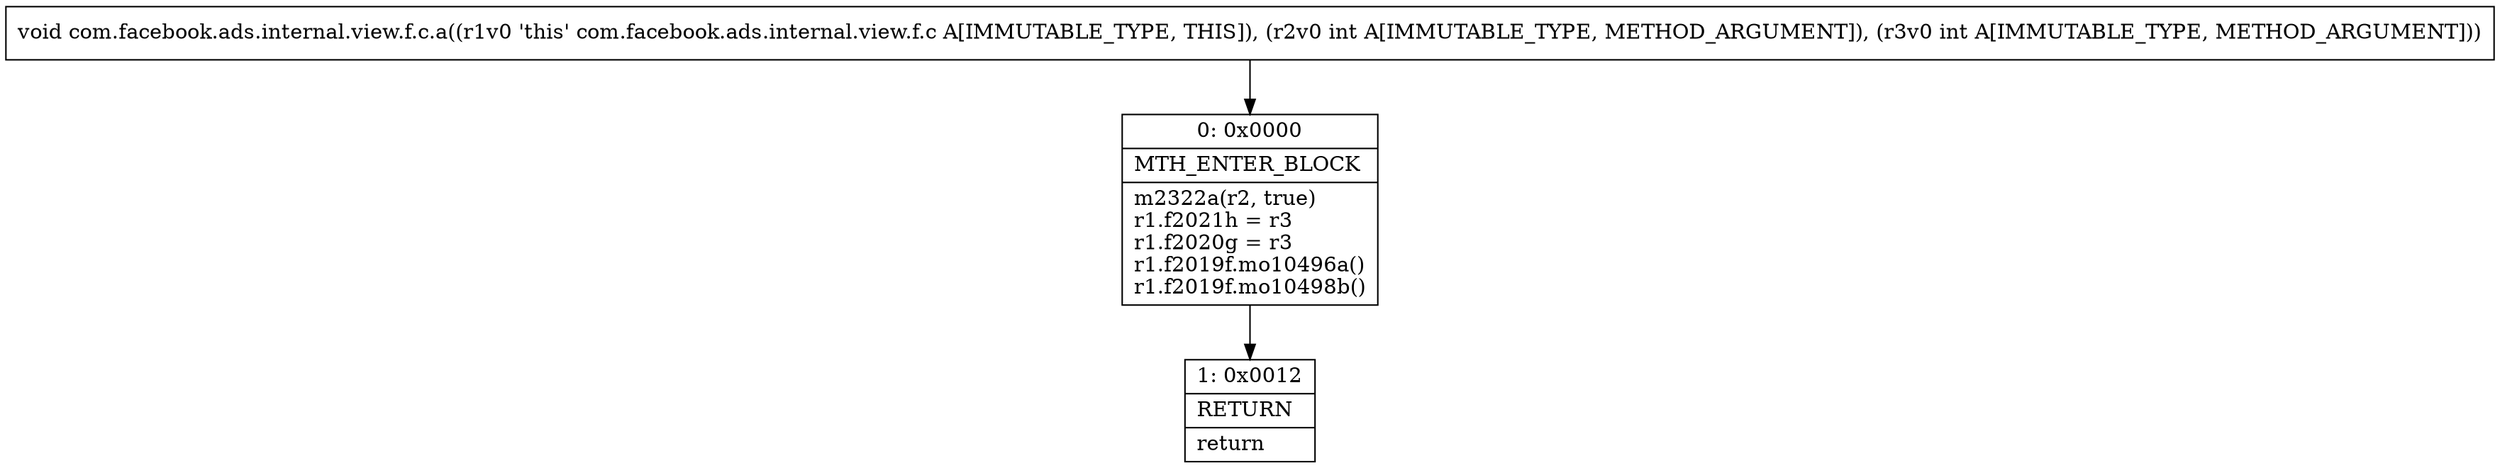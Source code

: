 digraph "CFG forcom.facebook.ads.internal.view.f.c.a(II)V" {
Node_0 [shape=record,label="{0\:\ 0x0000|MTH_ENTER_BLOCK\l|m2322a(r2, true)\lr1.f2021h = r3\lr1.f2020g = r3\lr1.f2019f.mo10496a()\lr1.f2019f.mo10498b()\l}"];
Node_1 [shape=record,label="{1\:\ 0x0012|RETURN\l|return\l}"];
MethodNode[shape=record,label="{void com.facebook.ads.internal.view.f.c.a((r1v0 'this' com.facebook.ads.internal.view.f.c A[IMMUTABLE_TYPE, THIS]), (r2v0 int A[IMMUTABLE_TYPE, METHOD_ARGUMENT]), (r3v0 int A[IMMUTABLE_TYPE, METHOD_ARGUMENT])) }"];
MethodNode -> Node_0;
Node_0 -> Node_1;
}

